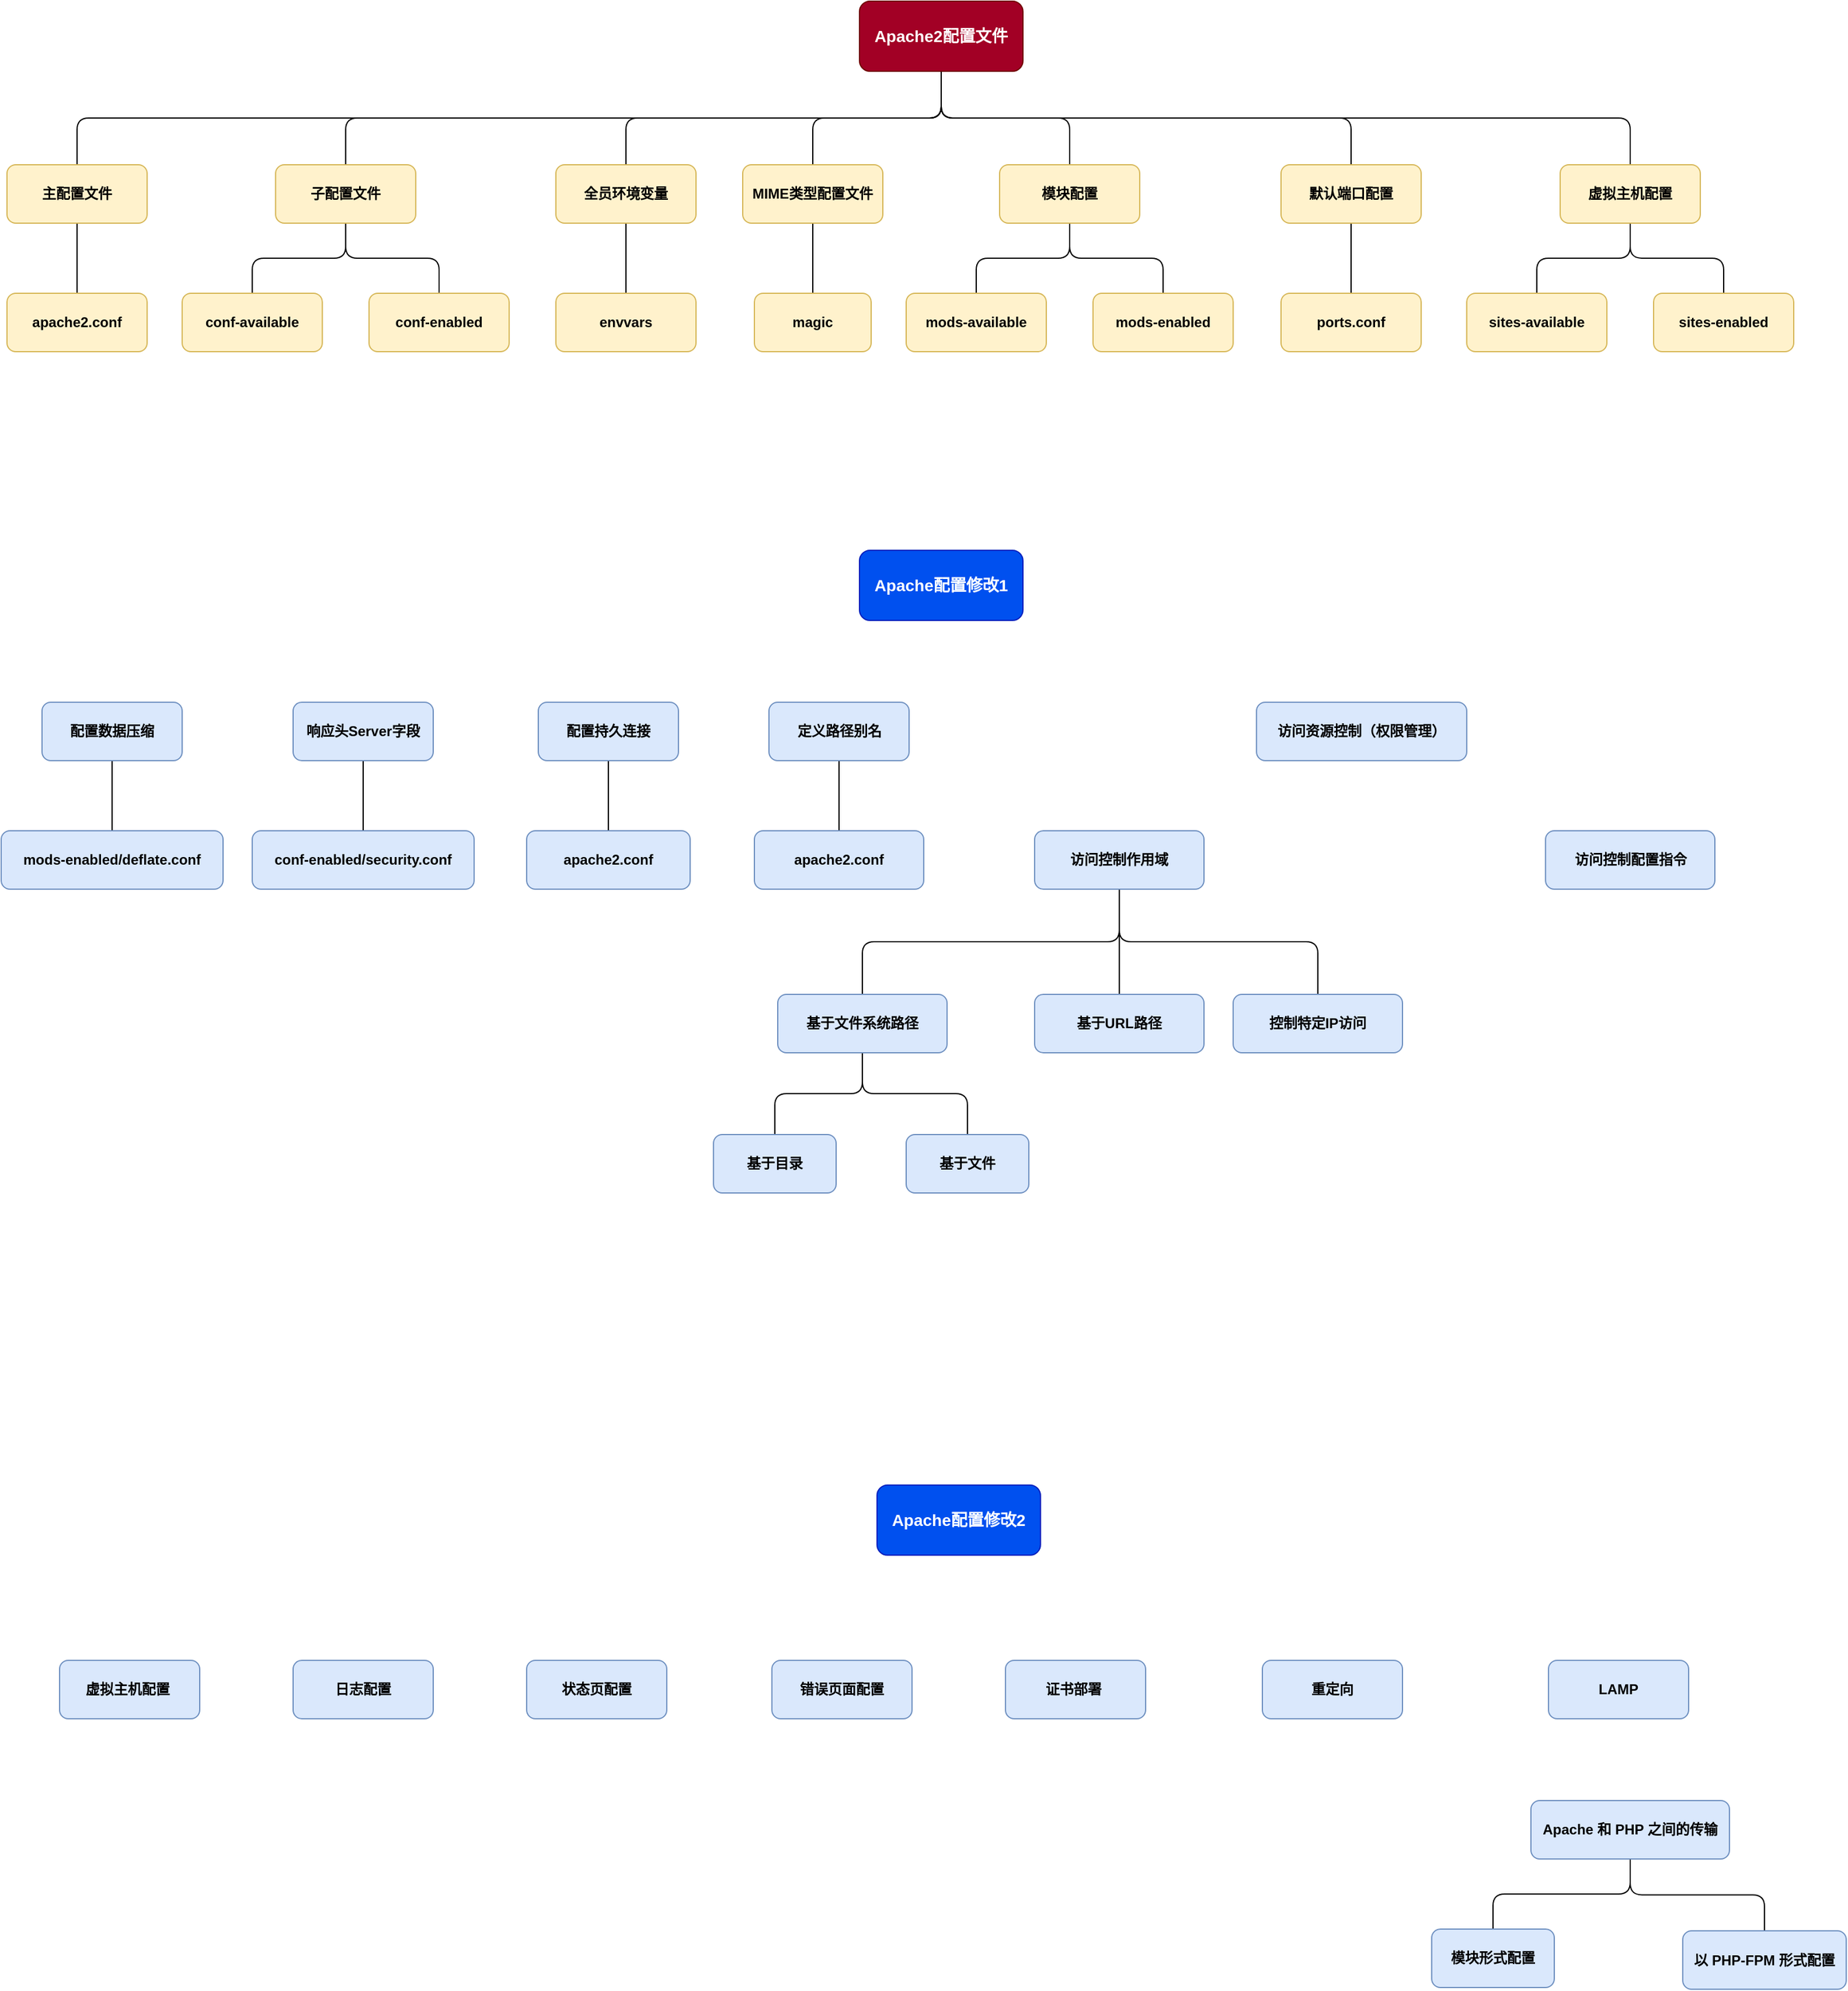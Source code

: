 <mxfile version="24.2.5" type="device">
  <diagram name="第 1 页" id="K_S9GXQS6S3qCtv45Iwr">
    <mxGraphModel dx="910" dy="1033" grid="1" gridSize="10" guides="1" tooltips="1" connect="1" arrows="1" fold="1" page="1" pageScale="1" pageWidth="827" pageHeight="1169" math="0" shadow="0">
      <root>
        <mxCell id="0" />
        <mxCell id="1" parent="0" />
        <mxCell id="VPpi0ZDXjn2bA-3UAf1F-33" style="edgeStyle=orthogonalEdgeStyle;curved=0;rounded=1;orthogonalLoop=1;jettySize=auto;html=1;exitX=0.5;exitY=1;exitDx=0;exitDy=0;entryX=0.5;entryY=0;entryDx=0;entryDy=0;strokeColor=default;align=center;verticalAlign=middle;fontFamily=Helvetica;fontSize=11;fontColor=default;labelBackgroundColor=default;endArrow=none;endFill=0;" parent="1" source="VPpi0ZDXjn2bA-3UAf1F-1" target="VPpi0ZDXjn2bA-3UAf1F-18" edge="1">
          <mxGeometry relative="1" as="geometry" />
        </mxCell>
        <mxCell id="VPpi0ZDXjn2bA-3UAf1F-34" style="edgeStyle=orthogonalEdgeStyle;curved=0;rounded=1;orthogonalLoop=1;jettySize=auto;html=1;exitX=0.5;exitY=1;exitDx=0;exitDy=0;entryX=0.5;entryY=0;entryDx=0;entryDy=0;strokeColor=default;align=center;verticalAlign=middle;fontFamily=Helvetica;fontSize=11;fontColor=default;labelBackgroundColor=default;endArrow=none;endFill=0;" parent="1" source="VPpi0ZDXjn2bA-3UAf1F-1" target="VPpi0ZDXjn2bA-3UAf1F-5" edge="1">
          <mxGeometry relative="1" as="geometry" />
        </mxCell>
        <mxCell id="VPpi0ZDXjn2bA-3UAf1F-35" style="edgeStyle=orthogonalEdgeStyle;curved=0;rounded=1;orthogonalLoop=1;jettySize=auto;html=1;exitX=0.5;exitY=1;exitDx=0;exitDy=0;entryX=0.5;entryY=0;entryDx=0;entryDy=0;strokeColor=default;align=center;verticalAlign=middle;fontFamily=Helvetica;fontSize=11;fontColor=default;labelBackgroundColor=default;endArrow=none;endFill=0;" parent="1" source="VPpi0ZDXjn2bA-3UAf1F-1" target="VPpi0ZDXjn2bA-3UAf1F-4" edge="1">
          <mxGeometry relative="1" as="geometry" />
        </mxCell>
        <mxCell id="VPpi0ZDXjn2bA-3UAf1F-36" style="edgeStyle=orthogonalEdgeStyle;curved=0;rounded=1;orthogonalLoop=1;jettySize=auto;html=1;exitX=0.5;exitY=1;exitDx=0;exitDy=0;entryX=0.5;entryY=0;entryDx=0;entryDy=0;strokeColor=default;align=center;verticalAlign=middle;fontFamily=Helvetica;fontSize=11;fontColor=default;labelBackgroundColor=default;endArrow=none;endFill=0;" parent="1" source="VPpi0ZDXjn2bA-3UAf1F-1" target="VPpi0ZDXjn2bA-3UAf1F-6" edge="1">
          <mxGeometry relative="1" as="geometry" />
        </mxCell>
        <mxCell id="VPpi0ZDXjn2bA-3UAf1F-37" style="edgeStyle=orthogonalEdgeStyle;curved=0;rounded=1;orthogonalLoop=1;jettySize=auto;html=1;exitX=0.5;exitY=1;exitDx=0;exitDy=0;entryX=0.5;entryY=0;entryDx=0;entryDy=0;strokeColor=default;align=center;verticalAlign=middle;fontFamily=Helvetica;fontSize=11;fontColor=default;labelBackgroundColor=default;endArrow=none;endFill=0;" parent="1" source="VPpi0ZDXjn2bA-3UAf1F-1" target="VPpi0ZDXjn2bA-3UAf1F-3" edge="1">
          <mxGeometry relative="1" as="geometry" />
        </mxCell>
        <mxCell id="VPpi0ZDXjn2bA-3UAf1F-38" style="edgeStyle=orthogonalEdgeStyle;curved=0;rounded=1;orthogonalLoop=1;jettySize=auto;html=1;exitX=0.5;exitY=1;exitDx=0;exitDy=0;entryX=0.5;entryY=0;entryDx=0;entryDy=0;strokeColor=default;align=center;verticalAlign=middle;fontFamily=Helvetica;fontSize=11;fontColor=default;labelBackgroundColor=default;endArrow=none;endFill=0;" parent="1" source="VPpi0ZDXjn2bA-3UAf1F-1" target="VPpi0ZDXjn2bA-3UAf1F-2" edge="1">
          <mxGeometry relative="1" as="geometry" />
        </mxCell>
        <mxCell id="VPpi0ZDXjn2bA-3UAf1F-39" style="edgeStyle=orthogonalEdgeStyle;curved=0;rounded=1;orthogonalLoop=1;jettySize=auto;html=1;exitX=0.5;exitY=1;exitDx=0;exitDy=0;entryX=0.5;entryY=0;entryDx=0;entryDy=0;strokeColor=default;align=center;verticalAlign=middle;fontFamily=Helvetica;fontSize=11;fontColor=default;labelBackgroundColor=default;endArrow=none;endFill=0;" parent="1" source="VPpi0ZDXjn2bA-3UAf1F-1" target="VPpi0ZDXjn2bA-3UAf1F-7" edge="1">
          <mxGeometry relative="1" as="geometry" />
        </mxCell>
        <mxCell id="VPpi0ZDXjn2bA-3UAf1F-1" value="Apache2配置文件" style="rounded=1;whiteSpace=wrap;html=1;fillColor=#a20025;fontColor=#ffffff;strokeColor=#6F0000;fontStyle=1;fontSize=14;" parent="1" vertex="1">
          <mxGeometry x="760" y="70" width="140" height="60" as="geometry" />
        </mxCell>
        <mxCell id="VPpi0ZDXjn2bA-3UAf1F-10" style="edgeStyle=orthogonalEdgeStyle;rounded=1;orthogonalLoop=1;jettySize=auto;html=1;exitX=0.5;exitY=1;exitDx=0;exitDy=0;entryX=0.5;entryY=0;entryDx=0;entryDy=0;curved=0;endArrow=none;endFill=0;" parent="1" source="VPpi0ZDXjn2bA-3UAf1F-2" target="VPpi0ZDXjn2bA-3UAf1F-8" edge="1">
          <mxGeometry relative="1" as="geometry" />
        </mxCell>
        <mxCell id="VPpi0ZDXjn2bA-3UAf1F-2" value="主配置文件" style="rounded=1;whiteSpace=wrap;html=1;fillColor=#fff2cc;strokeColor=#d6b656;fontStyle=1" parent="1" vertex="1">
          <mxGeometry x="30" y="210" width="120" height="50" as="geometry" />
        </mxCell>
        <mxCell id="VPpi0ZDXjn2bA-3UAf1F-13" style="edgeStyle=orthogonalEdgeStyle;curved=0;rounded=1;orthogonalLoop=1;jettySize=auto;html=1;exitX=0.5;exitY=1;exitDx=0;exitDy=0;entryX=0.5;entryY=0;entryDx=0;entryDy=0;strokeColor=default;align=center;verticalAlign=middle;fontFamily=Helvetica;fontSize=11;fontColor=default;labelBackgroundColor=default;endArrow=none;endFill=0;" parent="1" source="VPpi0ZDXjn2bA-3UAf1F-3" target="VPpi0ZDXjn2bA-3UAf1F-11" edge="1">
          <mxGeometry relative="1" as="geometry" />
        </mxCell>
        <mxCell id="VPpi0ZDXjn2bA-3UAf1F-14" style="edgeStyle=orthogonalEdgeStyle;curved=0;rounded=1;orthogonalLoop=1;jettySize=auto;html=1;exitX=0.5;exitY=1;exitDx=0;exitDy=0;entryX=0.5;entryY=0;entryDx=0;entryDy=0;strokeColor=default;align=center;verticalAlign=middle;fontFamily=Helvetica;fontSize=11;fontColor=default;labelBackgroundColor=default;endArrow=none;endFill=0;" parent="1" source="VPpi0ZDXjn2bA-3UAf1F-3" target="VPpi0ZDXjn2bA-3UAf1F-12" edge="1">
          <mxGeometry relative="1" as="geometry" />
        </mxCell>
        <mxCell id="VPpi0ZDXjn2bA-3UAf1F-3" value="子配置文件" style="rounded=1;whiteSpace=wrap;html=1;fillColor=#fff2cc;strokeColor=#d6b656;fontStyle=1" parent="1" vertex="1">
          <mxGeometry x="260" y="210" width="120" height="50" as="geometry" />
        </mxCell>
        <mxCell id="VPpi0ZDXjn2bA-3UAf1F-16" style="edgeStyle=orthogonalEdgeStyle;curved=0;rounded=1;orthogonalLoop=1;jettySize=auto;html=1;exitX=0.5;exitY=1;exitDx=0;exitDy=0;entryX=0.5;entryY=0;entryDx=0;entryDy=0;strokeColor=default;align=center;verticalAlign=middle;fontFamily=Helvetica;fontSize=11;fontColor=default;labelBackgroundColor=default;endArrow=none;endFill=0;" parent="1" source="VPpi0ZDXjn2bA-3UAf1F-4" target="VPpi0ZDXjn2bA-3UAf1F-15" edge="1">
          <mxGeometry relative="1" as="geometry" />
        </mxCell>
        <mxCell id="VPpi0ZDXjn2bA-3UAf1F-4" value="全员环境变量" style="rounded=1;whiteSpace=wrap;html=1;fillColor=#fff2cc;strokeColor=#d6b656;fontStyle=1" parent="1" vertex="1">
          <mxGeometry x="500" y="210" width="120" height="50" as="geometry" />
        </mxCell>
        <mxCell id="VPpi0ZDXjn2bA-3UAf1F-23" style="edgeStyle=orthogonalEdgeStyle;curved=0;rounded=1;orthogonalLoop=1;jettySize=auto;html=1;exitX=0.5;exitY=1;exitDx=0;exitDy=0;entryX=0.5;entryY=0;entryDx=0;entryDy=0;strokeColor=default;align=center;verticalAlign=middle;fontFamily=Helvetica;fontSize=11;fontColor=default;labelBackgroundColor=default;endArrow=none;endFill=0;" parent="1" source="VPpi0ZDXjn2bA-3UAf1F-5" target="VPpi0ZDXjn2bA-3UAf1F-21" edge="1">
          <mxGeometry relative="1" as="geometry" />
        </mxCell>
        <mxCell id="VPpi0ZDXjn2bA-3UAf1F-24" style="edgeStyle=orthogonalEdgeStyle;curved=0;rounded=1;orthogonalLoop=1;jettySize=auto;html=1;exitX=0.5;exitY=1;exitDx=0;exitDy=0;entryX=0.5;entryY=0;entryDx=0;entryDy=0;strokeColor=default;align=center;verticalAlign=middle;fontFamily=Helvetica;fontSize=11;fontColor=default;labelBackgroundColor=default;endArrow=none;endFill=0;" parent="1" source="VPpi0ZDXjn2bA-3UAf1F-5" target="VPpi0ZDXjn2bA-3UAf1F-22" edge="1">
          <mxGeometry relative="1" as="geometry" />
        </mxCell>
        <mxCell id="VPpi0ZDXjn2bA-3UAf1F-5" value="模块配置" style="rounded=1;whiteSpace=wrap;html=1;fillColor=#fff2cc;strokeColor=#d6b656;fontStyle=1" parent="1" vertex="1">
          <mxGeometry x="880" y="210" width="120" height="50" as="geometry" />
        </mxCell>
        <mxCell id="VPpi0ZDXjn2bA-3UAf1F-30" style="edgeStyle=orthogonalEdgeStyle;curved=0;rounded=1;orthogonalLoop=1;jettySize=auto;html=1;exitX=0.5;exitY=1;exitDx=0;exitDy=0;entryX=0.5;entryY=0;entryDx=0;entryDy=0;strokeColor=default;align=center;verticalAlign=middle;fontFamily=Helvetica;fontSize=11;fontColor=default;labelBackgroundColor=default;endArrow=none;endFill=0;" parent="1" source="VPpi0ZDXjn2bA-3UAf1F-6" target="VPpi0ZDXjn2bA-3UAf1F-25" edge="1">
          <mxGeometry relative="1" as="geometry" />
        </mxCell>
        <mxCell id="VPpi0ZDXjn2bA-3UAf1F-6" value="默认端口配置" style="rounded=1;whiteSpace=wrap;html=1;fillColor=#fff2cc;strokeColor=#d6b656;fontStyle=1" parent="1" vertex="1">
          <mxGeometry x="1121" y="210" width="120" height="50" as="geometry" />
        </mxCell>
        <mxCell id="VPpi0ZDXjn2bA-3UAf1F-28" style="edgeStyle=orthogonalEdgeStyle;curved=0;rounded=1;orthogonalLoop=1;jettySize=auto;html=1;exitX=0.5;exitY=1;exitDx=0;exitDy=0;entryX=0.5;entryY=0;entryDx=0;entryDy=0;strokeColor=default;align=center;verticalAlign=middle;fontFamily=Helvetica;fontSize=11;fontColor=default;labelBackgroundColor=default;endArrow=none;endFill=0;" parent="1" source="VPpi0ZDXjn2bA-3UAf1F-7" target="VPpi0ZDXjn2bA-3UAf1F-26" edge="1">
          <mxGeometry relative="1" as="geometry" />
        </mxCell>
        <mxCell id="VPpi0ZDXjn2bA-3UAf1F-29" style="edgeStyle=orthogonalEdgeStyle;curved=0;rounded=1;orthogonalLoop=1;jettySize=auto;html=1;exitX=0.5;exitY=1;exitDx=0;exitDy=0;entryX=0.5;entryY=0;entryDx=0;entryDy=0;strokeColor=default;align=center;verticalAlign=middle;fontFamily=Helvetica;fontSize=11;fontColor=default;labelBackgroundColor=default;endArrow=none;endFill=0;" parent="1" source="VPpi0ZDXjn2bA-3UAf1F-7" target="VPpi0ZDXjn2bA-3UAf1F-27" edge="1">
          <mxGeometry relative="1" as="geometry" />
        </mxCell>
        <mxCell id="VPpi0ZDXjn2bA-3UAf1F-7" value="虚拟主机配置" style="rounded=1;whiteSpace=wrap;html=1;fillColor=#fff2cc;strokeColor=#d6b656;fontStyle=1" parent="1" vertex="1">
          <mxGeometry x="1360" y="210" width="120" height="50" as="geometry" />
        </mxCell>
        <mxCell id="VPpi0ZDXjn2bA-3UAf1F-8" value="apache2.conf" style="rounded=1;whiteSpace=wrap;html=1;fillColor=#fff2cc;strokeColor=#d6b656;fontStyle=1" parent="1" vertex="1">
          <mxGeometry x="30" y="320" width="120" height="50" as="geometry" />
        </mxCell>
        <mxCell id="VPpi0ZDXjn2bA-3UAf1F-11" value="conf-available" style="rounded=1;whiteSpace=wrap;html=1;fillColor=#fff2cc;strokeColor=#d6b656;fontStyle=1" parent="1" vertex="1">
          <mxGeometry x="180" y="320" width="120" height="50" as="geometry" />
        </mxCell>
        <mxCell id="VPpi0ZDXjn2bA-3UAf1F-12" value="conf-enabled" style="rounded=1;whiteSpace=wrap;html=1;fillColor=#fff2cc;strokeColor=#d6b656;fontStyle=1" parent="1" vertex="1">
          <mxGeometry x="340" y="320" width="120" height="50" as="geometry" />
        </mxCell>
        <mxCell id="VPpi0ZDXjn2bA-3UAf1F-15" value="envvars" style="rounded=1;whiteSpace=wrap;html=1;fillColor=#fff2cc;strokeColor=#d6b656;fontStyle=1" parent="1" vertex="1">
          <mxGeometry x="500" y="320" width="120" height="50" as="geometry" />
        </mxCell>
        <mxCell id="VPpi0ZDXjn2bA-3UAf1F-20" style="edgeStyle=orthogonalEdgeStyle;curved=0;rounded=1;orthogonalLoop=1;jettySize=auto;html=1;exitX=0.5;exitY=1;exitDx=0;exitDy=0;entryX=0.5;entryY=0;entryDx=0;entryDy=0;strokeColor=default;align=center;verticalAlign=middle;fontFamily=Helvetica;fontSize=11;fontColor=default;labelBackgroundColor=default;endArrow=none;endFill=0;" parent="1" source="VPpi0ZDXjn2bA-3UAf1F-18" target="VPpi0ZDXjn2bA-3UAf1F-19" edge="1">
          <mxGeometry relative="1" as="geometry" />
        </mxCell>
        <mxCell id="VPpi0ZDXjn2bA-3UAf1F-18" value="MIME类型配置文件" style="rounded=1;whiteSpace=wrap;html=1;fillColor=#fff2cc;strokeColor=#d6b656;fontStyle=1" parent="1" vertex="1">
          <mxGeometry x="660" y="210" width="120" height="50" as="geometry" />
        </mxCell>
        <mxCell id="VPpi0ZDXjn2bA-3UAf1F-19" value="magic" style="rounded=1;whiteSpace=wrap;html=1;fillColor=#fff2cc;strokeColor=#d6b656;fontStyle=1" parent="1" vertex="1">
          <mxGeometry x="670" y="320" width="100" height="50" as="geometry" />
        </mxCell>
        <mxCell id="VPpi0ZDXjn2bA-3UAf1F-21" value="mods-available" style="rounded=1;whiteSpace=wrap;html=1;fillColor=#fff2cc;strokeColor=#d6b656;fontStyle=1" parent="1" vertex="1">
          <mxGeometry x="800" y="320" width="120" height="50" as="geometry" />
        </mxCell>
        <mxCell id="VPpi0ZDXjn2bA-3UAf1F-22" value="mods-enabled" style="rounded=1;whiteSpace=wrap;html=1;fillColor=#fff2cc;strokeColor=#d6b656;fontStyle=1" parent="1" vertex="1">
          <mxGeometry x="960" y="320" width="120" height="50" as="geometry" />
        </mxCell>
        <mxCell id="VPpi0ZDXjn2bA-3UAf1F-25" value="ports.conf" style="rounded=1;whiteSpace=wrap;html=1;fillColor=#fff2cc;strokeColor=#d6b656;fontStyle=1" parent="1" vertex="1">
          <mxGeometry x="1121" y="320" width="120" height="50" as="geometry" />
        </mxCell>
        <mxCell id="VPpi0ZDXjn2bA-3UAf1F-26" value="sites-available" style="rounded=1;whiteSpace=wrap;html=1;fillColor=#fff2cc;strokeColor=#d6b656;fontStyle=1" parent="1" vertex="1">
          <mxGeometry x="1280" y="320" width="120" height="50" as="geometry" />
        </mxCell>
        <mxCell id="VPpi0ZDXjn2bA-3UAf1F-27" value="sites-enabled" style="rounded=1;whiteSpace=wrap;html=1;fillColor=#fff2cc;strokeColor=#d6b656;fontStyle=1" parent="1" vertex="1">
          <mxGeometry x="1440" y="320" width="120" height="50" as="geometry" />
        </mxCell>
        <mxCell id="VPpi0ZDXjn2bA-3UAf1F-40" value="Apache配置修改1" style="rounded=1;whiteSpace=wrap;html=1;fillColor=#0050ef;fontColor=#ffffff;strokeColor=#001DBC;fontStyle=1;fontSize=14;" parent="1" vertex="1">
          <mxGeometry x="760" y="540" width="140" height="60" as="geometry" />
        </mxCell>
        <mxCell id="VPpi0ZDXjn2bA-3UAf1F-45" style="edgeStyle=orthogonalEdgeStyle;curved=0;rounded=1;orthogonalLoop=1;jettySize=auto;html=1;exitX=0.5;exitY=1;exitDx=0;exitDy=0;entryX=0.5;entryY=0;entryDx=0;entryDy=0;strokeColor=default;align=center;verticalAlign=middle;fontFamily=Helvetica;fontSize=11;fontColor=default;labelBackgroundColor=default;endArrow=none;endFill=0;" parent="1" source="VPpi0ZDXjn2bA-3UAf1F-41" target="VPpi0ZDXjn2bA-3UAf1F-44" edge="1">
          <mxGeometry relative="1" as="geometry" />
        </mxCell>
        <mxCell id="VPpi0ZDXjn2bA-3UAf1F-41" value="配置数据压缩" style="rounded=1;whiteSpace=wrap;html=1;fillColor=#dae8fc;strokeColor=#6c8ebf;fontStyle=1" parent="1" vertex="1">
          <mxGeometry x="60" y="670" width="120" height="50" as="geometry" />
        </mxCell>
        <mxCell id="VPpi0ZDXjn2bA-3UAf1F-47" style="edgeStyle=orthogonalEdgeStyle;curved=0;rounded=1;orthogonalLoop=1;jettySize=auto;html=1;exitX=0.5;exitY=1;exitDx=0;exitDy=0;entryX=0.5;entryY=0;entryDx=0;entryDy=0;strokeColor=default;align=center;verticalAlign=middle;fontFamily=Helvetica;fontSize=11;fontColor=default;labelBackgroundColor=default;endArrow=none;endFill=0;" parent="1" source="VPpi0ZDXjn2bA-3UAf1F-42" target="VPpi0ZDXjn2bA-3UAf1F-46" edge="1">
          <mxGeometry relative="1" as="geometry" />
        </mxCell>
        <mxCell id="VPpi0ZDXjn2bA-3UAf1F-42" value="响应头Server字段" style="rounded=1;whiteSpace=wrap;html=1;fillColor=#dae8fc;strokeColor=#6c8ebf;fontStyle=1" parent="1" vertex="1">
          <mxGeometry x="275" y="670" width="120" height="50" as="geometry" />
        </mxCell>
        <mxCell id="VPpi0ZDXjn2bA-3UAf1F-49" style="edgeStyle=orthogonalEdgeStyle;curved=0;rounded=1;orthogonalLoop=1;jettySize=auto;html=1;exitX=0.5;exitY=1;exitDx=0;exitDy=0;entryX=0.5;entryY=0;entryDx=0;entryDy=0;strokeColor=default;align=center;verticalAlign=middle;fontFamily=Helvetica;fontSize=11;fontColor=default;labelBackgroundColor=default;endArrow=none;endFill=0;" parent="1" source="VPpi0ZDXjn2bA-3UAf1F-43" target="VPpi0ZDXjn2bA-3UAf1F-48" edge="1">
          <mxGeometry relative="1" as="geometry" />
        </mxCell>
        <mxCell id="VPpi0ZDXjn2bA-3UAf1F-43" value="配置持久连接" style="rounded=1;whiteSpace=wrap;html=1;fillColor=#dae8fc;strokeColor=#6c8ebf;fontStyle=1" parent="1" vertex="1">
          <mxGeometry x="485" y="670" width="120" height="50" as="geometry" />
        </mxCell>
        <mxCell id="VPpi0ZDXjn2bA-3UAf1F-44" value="mods-enabled/deflate.conf" style="rounded=1;whiteSpace=wrap;html=1;fillColor=#dae8fc;strokeColor=#6c8ebf;fontStyle=1" parent="1" vertex="1">
          <mxGeometry x="25" y="780" width="190" height="50" as="geometry" />
        </mxCell>
        <mxCell id="VPpi0ZDXjn2bA-3UAf1F-46" value="conf-enabled/security.conf" style="rounded=1;whiteSpace=wrap;html=1;fillColor=#dae8fc;strokeColor=#6c8ebf;fontStyle=1" parent="1" vertex="1">
          <mxGeometry x="240" y="780" width="190" height="50" as="geometry" />
        </mxCell>
        <mxCell id="VPpi0ZDXjn2bA-3UAf1F-48" value="apache2.conf" style="rounded=1;whiteSpace=wrap;html=1;fillColor=#dae8fc;strokeColor=#6c8ebf;fontStyle=1" parent="1" vertex="1">
          <mxGeometry x="475" y="780" width="140" height="50" as="geometry" />
        </mxCell>
        <mxCell id="VPpi0ZDXjn2bA-3UAf1F-52" style="edgeStyle=orthogonalEdgeStyle;curved=0;rounded=1;orthogonalLoop=1;jettySize=auto;html=1;exitX=0.5;exitY=1;exitDx=0;exitDy=0;entryX=0.5;entryY=0;entryDx=0;entryDy=0;strokeColor=default;align=center;verticalAlign=middle;fontFamily=Helvetica;fontSize=11;fontColor=default;labelBackgroundColor=default;endArrow=none;endFill=0;" parent="1" source="VPpi0ZDXjn2bA-3UAf1F-50" target="VPpi0ZDXjn2bA-3UAf1F-51" edge="1">
          <mxGeometry relative="1" as="geometry" />
        </mxCell>
        <mxCell id="VPpi0ZDXjn2bA-3UAf1F-50" value="定义路径别名" style="rounded=1;whiteSpace=wrap;html=1;fillColor=#dae8fc;strokeColor=#6c8ebf;fontStyle=1" parent="1" vertex="1">
          <mxGeometry x="682.5" y="670" width="120" height="50" as="geometry" />
        </mxCell>
        <mxCell id="VPpi0ZDXjn2bA-3UAf1F-51" value="apache2.conf" style="rounded=1;whiteSpace=wrap;html=1;fillColor=#dae8fc;strokeColor=#6c8ebf;fontStyle=1" parent="1" vertex="1">
          <mxGeometry x="670" y="780" width="145" height="50" as="geometry" />
        </mxCell>
        <mxCell id="mWiUurkkeSlw8HyRJ1TI-1" value="访问资源控制（权限管理）" style="rounded=1;whiteSpace=wrap;html=1;fillColor=#dae8fc;strokeColor=#6c8ebf;fontStyle=1" vertex="1" parent="1">
          <mxGeometry x="1100" y="670" width="180" height="50" as="geometry" />
        </mxCell>
        <mxCell id="mWiUurkkeSlw8HyRJ1TI-13" style="edgeStyle=orthogonalEdgeStyle;curved=0;rounded=1;orthogonalLoop=1;jettySize=auto;html=1;exitX=0.5;exitY=1;exitDx=0;exitDy=0;entryX=0.5;entryY=0;entryDx=0;entryDy=0;strokeColor=default;align=center;verticalAlign=middle;fontFamily=Helvetica;fontSize=11;fontColor=default;labelBackgroundColor=default;endArrow=none;endFill=0;" edge="1" parent="1" source="mWiUurkkeSlw8HyRJ1TI-2" target="mWiUurkkeSlw8HyRJ1TI-6">
          <mxGeometry relative="1" as="geometry" />
        </mxCell>
        <mxCell id="mWiUurkkeSlw8HyRJ1TI-14" style="edgeStyle=orthogonalEdgeStyle;curved=0;rounded=1;orthogonalLoop=1;jettySize=auto;html=1;exitX=0.5;exitY=1;exitDx=0;exitDy=0;entryX=0.5;entryY=0;entryDx=0;entryDy=0;strokeColor=default;align=center;verticalAlign=middle;fontFamily=Helvetica;fontSize=11;fontColor=default;labelBackgroundColor=default;endArrow=none;endFill=0;" edge="1" parent="1" source="mWiUurkkeSlw8HyRJ1TI-2" target="mWiUurkkeSlw8HyRJ1TI-5">
          <mxGeometry relative="1" as="geometry" />
        </mxCell>
        <mxCell id="mWiUurkkeSlw8HyRJ1TI-15" style="edgeStyle=orthogonalEdgeStyle;curved=0;rounded=1;orthogonalLoop=1;jettySize=auto;html=1;exitX=0.5;exitY=1;exitDx=0;exitDy=0;entryX=0.5;entryY=0;entryDx=0;entryDy=0;strokeColor=default;align=center;verticalAlign=middle;fontFamily=Helvetica;fontSize=11;fontColor=default;labelBackgroundColor=default;endArrow=none;endFill=0;" edge="1" parent="1" source="mWiUurkkeSlw8HyRJ1TI-2" target="mWiUurkkeSlw8HyRJ1TI-7">
          <mxGeometry relative="1" as="geometry" />
        </mxCell>
        <mxCell id="mWiUurkkeSlw8HyRJ1TI-2" value="访问控制作用域" style="rounded=1;whiteSpace=wrap;html=1;fillColor=#dae8fc;strokeColor=#6c8ebf;fontStyle=1" vertex="1" parent="1">
          <mxGeometry x="910" y="780" width="145" height="50" as="geometry" />
        </mxCell>
        <mxCell id="mWiUurkkeSlw8HyRJ1TI-3" value="访问控制配置指令" style="rounded=1;whiteSpace=wrap;html=1;fillColor=#dae8fc;strokeColor=#6c8ebf;fontStyle=1" vertex="1" parent="1">
          <mxGeometry x="1347.5" y="780" width="145" height="50" as="geometry" />
        </mxCell>
        <mxCell id="mWiUurkkeSlw8HyRJ1TI-16" style="edgeStyle=orthogonalEdgeStyle;curved=0;rounded=1;orthogonalLoop=1;jettySize=auto;html=1;exitX=0.5;exitY=1;exitDx=0;exitDy=0;entryX=0.5;entryY=0;entryDx=0;entryDy=0;strokeColor=default;align=center;verticalAlign=middle;fontFamily=Helvetica;fontSize=11;fontColor=default;labelBackgroundColor=default;endArrow=none;endFill=0;" edge="1" parent="1" source="mWiUurkkeSlw8HyRJ1TI-5" target="mWiUurkkeSlw8HyRJ1TI-8">
          <mxGeometry relative="1" as="geometry" />
        </mxCell>
        <mxCell id="mWiUurkkeSlw8HyRJ1TI-17" style="edgeStyle=orthogonalEdgeStyle;curved=0;rounded=1;orthogonalLoop=1;jettySize=auto;html=1;exitX=0.5;exitY=1;exitDx=0;exitDy=0;entryX=0.5;entryY=0;entryDx=0;entryDy=0;strokeColor=default;align=center;verticalAlign=middle;fontFamily=Helvetica;fontSize=11;fontColor=default;labelBackgroundColor=default;endArrow=none;endFill=0;" edge="1" parent="1" source="mWiUurkkeSlw8HyRJ1TI-5" target="mWiUurkkeSlw8HyRJ1TI-9">
          <mxGeometry relative="1" as="geometry" />
        </mxCell>
        <mxCell id="mWiUurkkeSlw8HyRJ1TI-5" value="基于文件系统路径" style="rounded=1;whiteSpace=wrap;html=1;fillColor=#dae8fc;strokeColor=#6c8ebf;fontStyle=1" vertex="1" parent="1">
          <mxGeometry x="690" y="920" width="145" height="50" as="geometry" />
        </mxCell>
        <mxCell id="mWiUurkkeSlw8HyRJ1TI-6" value="基于URL路径" style="rounded=1;whiteSpace=wrap;html=1;fillColor=#dae8fc;strokeColor=#6c8ebf;fontStyle=1" vertex="1" parent="1">
          <mxGeometry x="910" y="920" width="145" height="50" as="geometry" />
        </mxCell>
        <mxCell id="mWiUurkkeSlw8HyRJ1TI-7" value="控制特定IP访问" style="rounded=1;whiteSpace=wrap;html=1;fillColor=#dae8fc;strokeColor=#6c8ebf;fontStyle=1" vertex="1" parent="1">
          <mxGeometry x="1080" y="920" width="145" height="50" as="geometry" />
        </mxCell>
        <mxCell id="mWiUurkkeSlw8HyRJ1TI-8" value="基于目录" style="rounded=1;whiteSpace=wrap;html=1;fillColor=#dae8fc;strokeColor=#6c8ebf;fontStyle=1" vertex="1" parent="1">
          <mxGeometry x="635" y="1040" width="105" height="50" as="geometry" />
        </mxCell>
        <mxCell id="mWiUurkkeSlw8HyRJ1TI-9" value="基于文件" style="rounded=1;whiteSpace=wrap;html=1;fillColor=#dae8fc;strokeColor=#6c8ebf;fontStyle=1" vertex="1" parent="1">
          <mxGeometry x="800" y="1040" width="105" height="50" as="geometry" />
        </mxCell>
        <mxCell id="mWiUurkkeSlw8HyRJ1TI-18" value="日志配置" style="rounded=1;whiteSpace=wrap;html=1;fillColor=#dae8fc;strokeColor=#6c8ebf;fontStyle=1" vertex="1" parent="1">
          <mxGeometry x="275" y="1490" width="120" height="50" as="geometry" />
        </mxCell>
        <mxCell id="mWiUurkkeSlw8HyRJ1TI-19" value="状态页配置" style="rounded=1;whiteSpace=wrap;html=1;fillColor=#dae8fc;strokeColor=#6c8ebf;fontStyle=1" vertex="1" parent="1">
          <mxGeometry x="475" y="1490" width="120" height="50" as="geometry" />
        </mxCell>
        <mxCell id="mWiUurkkeSlw8HyRJ1TI-20" value="虚拟主机配置&amp;nbsp;" style="rounded=1;whiteSpace=wrap;html=1;fillColor=#dae8fc;strokeColor=#6c8ebf;fontStyle=1" vertex="1" parent="1">
          <mxGeometry x="75" y="1490" width="120" height="50" as="geometry" />
        </mxCell>
        <mxCell id="mWiUurkkeSlw8HyRJ1TI-21" value="错误页面配置" style="rounded=1;whiteSpace=wrap;html=1;fillColor=#dae8fc;strokeColor=#6c8ebf;fontStyle=1" vertex="1" parent="1">
          <mxGeometry x="685" y="1490" width="120" height="50" as="geometry" />
        </mxCell>
        <mxCell id="mWiUurkkeSlw8HyRJ1TI-22" value="Apache配置修改2" style="rounded=1;whiteSpace=wrap;html=1;fillColor=#0050ef;fontColor=#ffffff;strokeColor=#001DBC;fontStyle=1;fontSize=14;" vertex="1" parent="1">
          <mxGeometry x="775" y="1340" width="140" height="60" as="geometry" />
        </mxCell>
        <mxCell id="mWiUurkkeSlw8HyRJ1TI-23" value="证书部署&amp;nbsp;" style="rounded=1;whiteSpace=wrap;html=1;fillColor=#dae8fc;strokeColor=#6c8ebf;fontStyle=1" vertex="1" parent="1">
          <mxGeometry x="885" y="1490" width="120" height="50" as="geometry" />
        </mxCell>
        <mxCell id="mWiUurkkeSlw8HyRJ1TI-25" value="重定向" style="rounded=1;whiteSpace=wrap;html=1;fillColor=#dae8fc;strokeColor=#6c8ebf;fontStyle=1" vertex="1" parent="1">
          <mxGeometry x="1105" y="1490" width="120" height="50" as="geometry" />
        </mxCell>
        <mxCell id="mWiUurkkeSlw8HyRJ1TI-26" value="LAMP" style="rounded=1;whiteSpace=wrap;html=1;fillColor=#dae8fc;strokeColor=#6c8ebf;fontStyle=1" vertex="1" parent="1">
          <mxGeometry x="1350" y="1490" width="120" height="50" as="geometry" />
        </mxCell>
        <mxCell id="mWiUurkkeSlw8HyRJ1TI-31" style="edgeStyle=orthogonalEdgeStyle;curved=0;rounded=1;orthogonalLoop=1;jettySize=auto;html=1;exitX=0.5;exitY=1;exitDx=0;exitDy=0;entryX=0.5;entryY=0;entryDx=0;entryDy=0;strokeColor=default;align=center;verticalAlign=middle;fontFamily=Helvetica;fontSize=11;fontColor=default;labelBackgroundColor=default;endArrow=none;endFill=0;" edge="1" parent="1" source="mWiUurkkeSlw8HyRJ1TI-27" target="mWiUurkkeSlw8HyRJ1TI-29">
          <mxGeometry relative="1" as="geometry" />
        </mxCell>
        <mxCell id="mWiUurkkeSlw8HyRJ1TI-32" style="edgeStyle=orthogonalEdgeStyle;curved=0;rounded=1;orthogonalLoop=1;jettySize=auto;html=1;exitX=0.5;exitY=1;exitDx=0;exitDy=0;entryX=0.5;entryY=0;entryDx=0;entryDy=0;strokeColor=default;align=center;verticalAlign=middle;fontFamily=Helvetica;fontSize=11;fontColor=default;labelBackgroundColor=default;endArrow=none;endFill=0;" edge="1" parent="1" source="mWiUurkkeSlw8HyRJ1TI-27" target="mWiUurkkeSlw8HyRJ1TI-30">
          <mxGeometry relative="1" as="geometry" />
        </mxCell>
        <mxCell id="mWiUurkkeSlw8HyRJ1TI-27" value="Apache 和 PHP 之间的传输" style="rounded=1;whiteSpace=wrap;html=1;fillColor=#dae8fc;strokeColor=#6c8ebf;fontStyle=1" vertex="1" parent="1">
          <mxGeometry x="1335" y="1610" width="170" height="50" as="geometry" />
        </mxCell>
        <mxCell id="mWiUurkkeSlw8HyRJ1TI-29" value="模块形式配置" style="rounded=1;whiteSpace=wrap;html=1;fillColor=#dae8fc;strokeColor=#6c8ebf;fontStyle=1" vertex="1" parent="1">
          <mxGeometry x="1250" y="1720" width="105" height="50" as="geometry" />
        </mxCell>
        <mxCell id="mWiUurkkeSlw8HyRJ1TI-30" value="以 PHP-FPM 形式配置" style="rounded=1;whiteSpace=wrap;html=1;fillColor=#dae8fc;strokeColor=#6c8ebf;fontStyle=1" vertex="1" parent="1">
          <mxGeometry x="1465" y="1721.5" width="140" height="50" as="geometry" />
        </mxCell>
      </root>
    </mxGraphModel>
  </diagram>
</mxfile>
